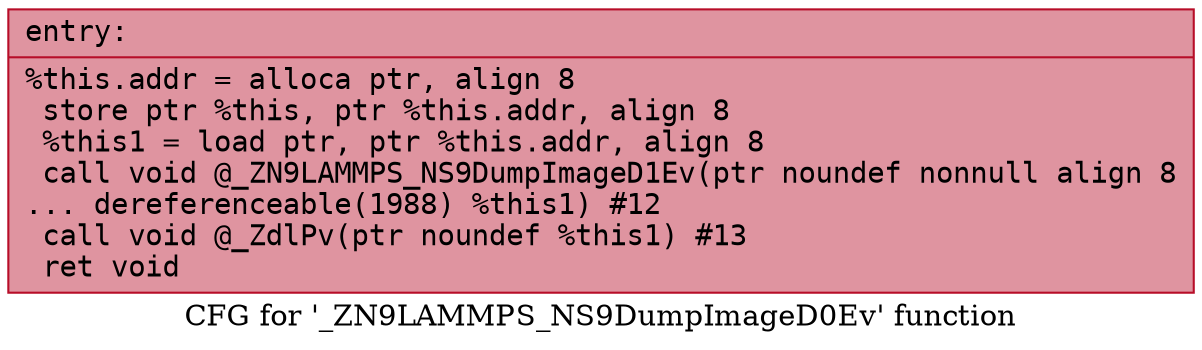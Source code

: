 digraph "CFG for '_ZN9LAMMPS_NS9DumpImageD0Ev' function" {
	label="CFG for '_ZN9LAMMPS_NS9DumpImageD0Ev' function";

	Node0x5570b9aaec80 [shape=record,color="#b70d28ff", style=filled, fillcolor="#b70d2870" fontname="Courier",label="{entry:\l|  %this.addr = alloca ptr, align 8\l  store ptr %this, ptr %this.addr, align 8\l  %this1 = load ptr, ptr %this.addr, align 8\l  call void @_ZN9LAMMPS_NS9DumpImageD1Ev(ptr noundef nonnull align 8\l... dereferenceable(1988) %this1) #12\l  call void @_ZdlPv(ptr noundef %this1) #13\l  ret void\l}"];
}
